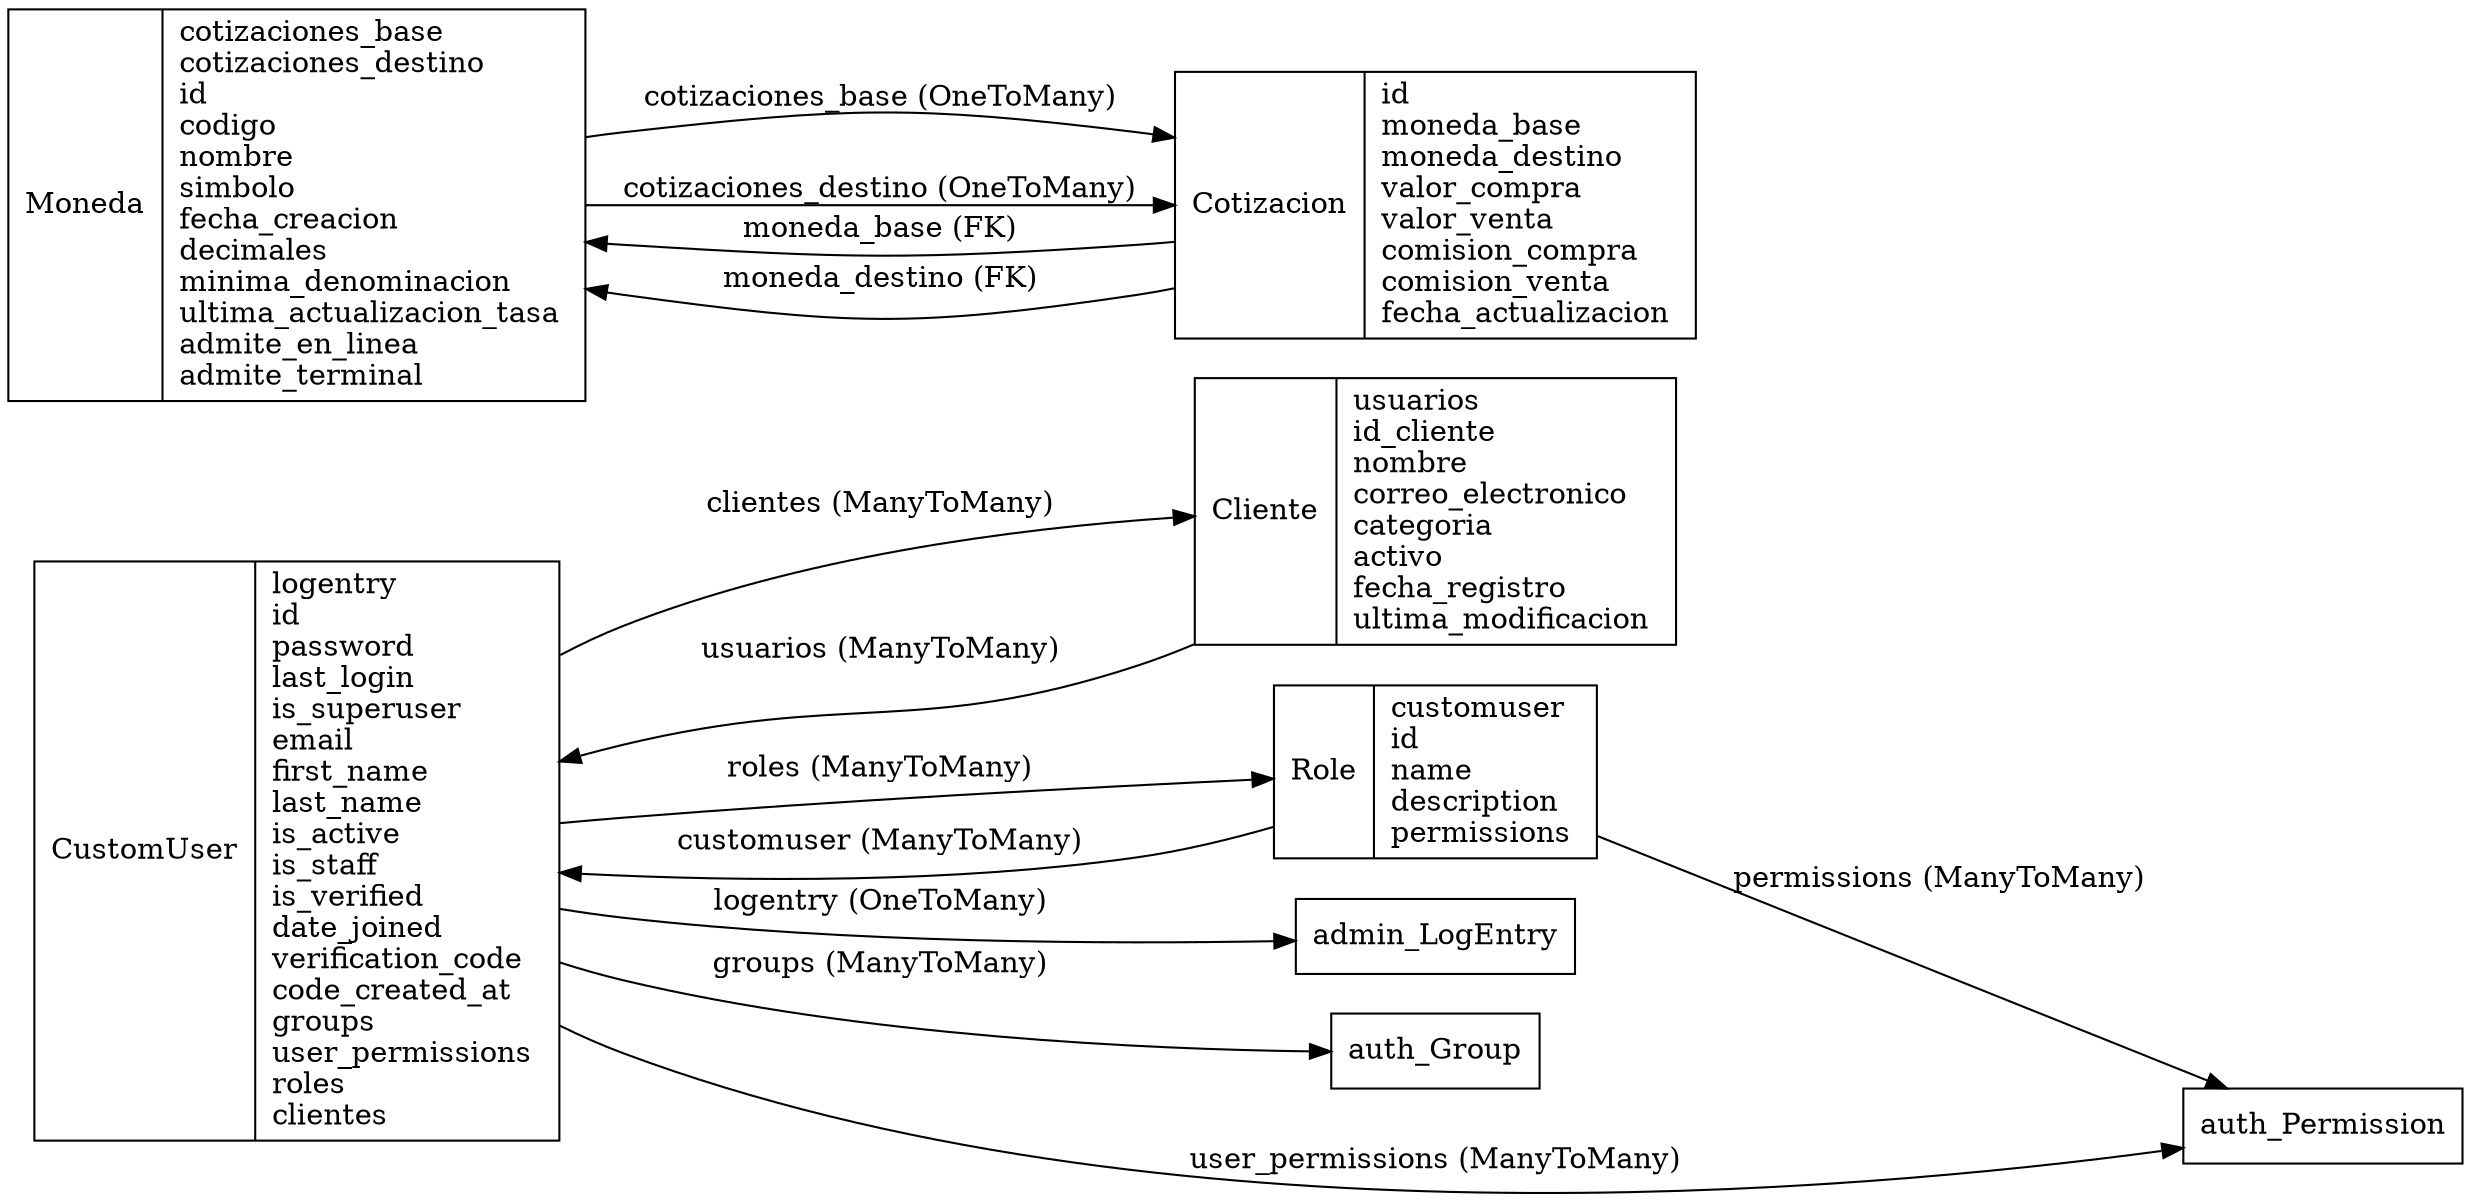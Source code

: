 digraph models {
  rankdir=LR;
  node [shape=record];

  "usuarios_CustomUser" [label="{ CustomUser |logentry \lid \lpassword \llast_login \lis_superuser \lemail \lfirst_name \llast_name \lis_active \lis_staff \lis_verified \ldate_joined \lverification_code \lcode_created_at \lgroups \luser_permissions \lroles \lclientes \l}}"];
  "clientes_Cliente" [label="{ Cliente |usuarios \lid_cliente \lnombre \lcorreo_electronico \lcategoria \lactivo \lfecha_registro \lultima_modificacion \l}}"];
  "roles_Role" [label="{ Role |customuser \lid \lname \ldescription \lpermissions \l}}"];
  "monedas_Moneda" [label="{ Moneda |cotizaciones_base \lcotizaciones_destino \lid \lcodigo \lnombre \lsimbolo \lfecha_creacion \ldecimales \lminima_denominacion \lultima_actualizacion_tasa \ladmite_en_linea \ladmite_terminal \l}}"];
  "cotizaciones_Cotizacion" [label="{ Cotizacion |id \lmoneda_base \lmoneda_destino \lvalor_compra \lvalor_venta \lcomision_compra \lcomision_venta \lfecha_actualizacion \l}}"];

  "usuarios_CustomUser" -> "admin_LogEntry" [label="logentry (OneToMany)"];
  "usuarios_CustomUser" -> "auth_Group" [label="groups (ManyToMany)"];
  "usuarios_CustomUser" -> "auth_Permission" [label="user_permissions (ManyToMany)"];
  "usuarios_CustomUser" -> "roles_Role" [label="roles (ManyToMany)"];
  "usuarios_CustomUser" -> "clientes_Cliente" [label="clientes (ManyToMany)"];
  "clientes_Cliente" -> "usuarios_CustomUser" [label="usuarios (ManyToMany)"];
  "roles_Role" -> "usuarios_CustomUser" [label="customuser (ManyToMany)"];
  "roles_Role" -> "auth_Permission" [label="permissions (ManyToMany)"];
  "monedas_Moneda" -> "cotizaciones_Cotizacion" [label="cotizaciones_base (OneToMany)"];
  "monedas_Moneda" -> "cotizaciones_Cotizacion" [label="cotizaciones_destino (OneToMany)"];
  "cotizaciones_Cotizacion" -> "monedas_Moneda" [label="moneda_base (FK)"];
  "cotizaciones_Cotizacion" -> "monedas_Moneda" [label="moneda_destino (FK)"];
}